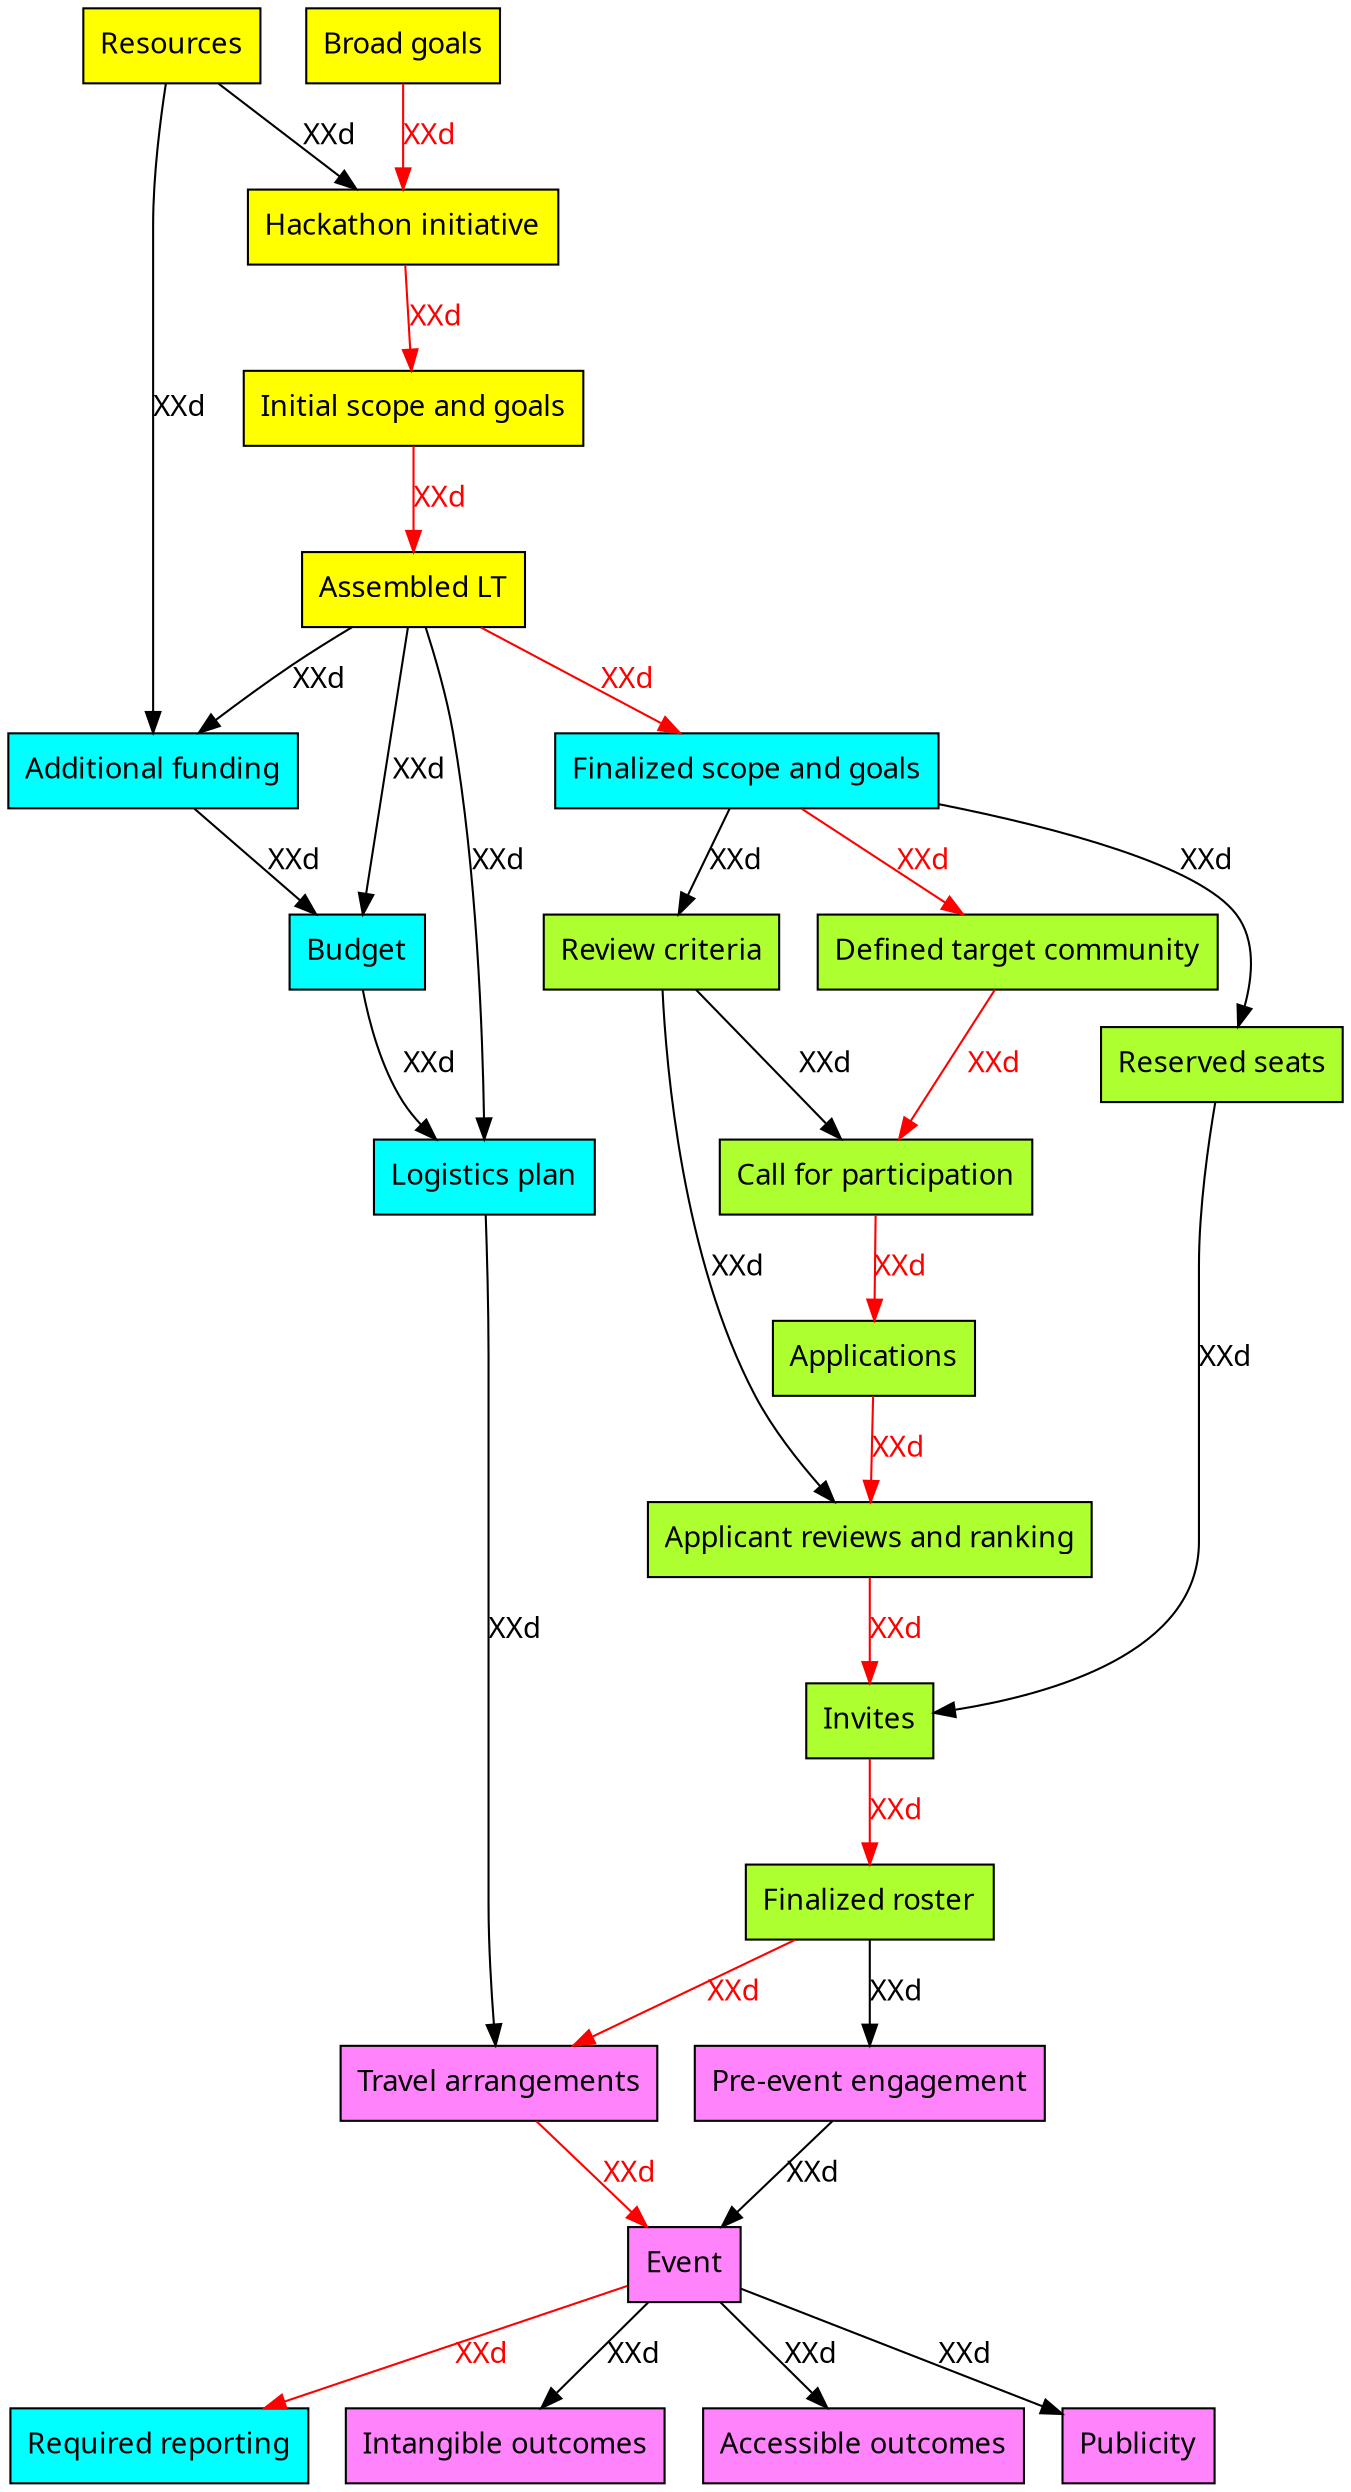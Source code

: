 digraph pert {
	node [ shape = box, style = filled, fontname = "Verdana" ];
	edge [ fontname = "Verdana" ];
	
	/* The following nodes are assumed to be the responsibility
	of the "instigators", i.e. the core team that precedes, and
	results in, a leadership team */
	subgraph instigators {
		node [fillcolor = yellow];
	
		"Broad goals"; // e.g. the goals of a research project that provides core funding
		"Resources"; // e.g. funding from a project under whose aegis the event is held
		"Hackathon initiative"; // the decision taken by instigators to organize a hackathon
		"Initial scope and goals"; // the scope and goals as perceived by the instigators
		"Assembled LT"; // a more or less finalized Leadership Team to organize the hackathon
	}
	
	/* The following nodes are assumed to be the responsibility
	of the leadership team */
	subgraph leadership_team {
		node [fillcolor = cyan];
	
		"Finalized scope and goals"; // the overarching scope and goals as perceived by the LT
		"Additional funding"; // any additionally acquired funding
		"Budget"; // the budget for the hackathon, potentially covering travel, catering, accommodation and venue
		"Logistics plan"; // planning for location, date, venue, travel, catering, accommodation
		"Required reporting"; // any reporting that is required by the funders
	}
	
	/* The following nodes are concerned with the recruitment 
	process. These are actually also the responsibility of the LT,
	but for the team being they are marked up differently */
	subgraph recruitment {
		node [fillcolor = greenyellow];

		"Reserved seats"; // a list of domain experts the LT want to invite
		"Defined target community"; // a list of potential participant types
		"Review criteria"; // set of criteria by which applicants are reviewed and ranked
		"Call for participation"; // a widely circulated invitation to apply for participation
		"Applications"; // a set of completed applications, e.g. forms / email responses
		"Applicant reviews and ranking"; // reviews and ensuing ranking of applicants
		"Invites"; // invitations to domain experts and positively reviewed applicants
		"Finalized roster"; // the final list of participants
	}
	
	/* The following nodes are the responsibility of all involved:
	the LT and the participants */
	subgraph everyone {
		node [fillcolor = orchid1];
	
		"Pre-event engagement"; // online interactions to refine scope and goals and expectation management
		"Travel arrangements"; // participant travel and accommodation 
		"Event"; // the hackathon itself
		"Intangible outcomes"; // e.g. strengthened community, knowledge transfer
		"Accessible outcomes"; // e.g. publications, proposals, code
		"Publicity"; // e.g. social media, newsletters, hackathon proceedings
	}
	
	/* The following edges are assumed to constitute the "critical 
	path". As a TODO item, a specification of the time needed to achieve
	each milestone in this graph would allow us to compute the actual
	critical path and validate the following, subjective, assignments
	to the critical path */
	edge [color = red fontcolor = red];
	
	"Broad goals" -> "Hackathon initiative" [ label = "XXd" ];
	"Hackathon initiative" -> "Initial scope and goals" [ label = "XXd" ];
	"Initial scope and goals" -> "Assembled LT" [ label = "XXd" ];
	"Assembled LT" -> "Finalized scope and goals" [ label = "XXd" ];
	"Finalized scope and goals" -> "Defined target community" [ label = "XXd" ];
	"Defined target community" -> "Call for participation" [ label = "XXd" ];
	"Call for participation" -> "Applications" [ label = "XXd" ];
	"Applications" -> "Applicant reviews and ranking" [ label = "XXd" ];
	"Applicant reviews and ranking" -> "Invites" [ label = "XXd" ];
	"Invites" -> "Finalized roster" [ label = "XXd" ];
	"Finalized roster" -> "Travel arrangements" [ label = "XXd" ];
	"Travel arrangements" -> "Event" [ label = "XXd" ];
	"Event" -> "Required reporting" [ label = "XXd" ];
	
	/* These edges do not belong to the critical path. This doesn't mean
	they're somehow less important, just that they don't participate in the
	longest dependency chain. */
	edge [color = black fontcolor = black];
	
	"Resources" -> "Hackathon initiative" [ label = "XXd" ];
	"Resources" -> "Additional funding" [ label = "XXd" ];
	"Additional funding" -> "Budget" [ label = "XXd" ];
	"Budget" -> "Logistics plan" [ label = "XXd" ];
	"Logistics plan" -> "Travel arrangements" [ label = "XXd" ];
	"Finalized scope and goals" -> "Reserved seats" [ label = "XXd" ];
	"Finalized scope and goals" -> "Review criteria" [ label = "XXd" ];
	"Review criteria" -> "Applicant reviews and ranking" [ label = "XXd" ];	
	"Review criteria" -> "Call for participation" [ label = "XXd" ];
	"Reserved seats" -> "Invites" [ label = "XXd" ];
	"Finalized roster" -> "Pre-event engagement" [ label = "XXd" ];
	"Pre-event engagement" -> "Event" [ label = "XXd" ];
	"Event" -> "Intangible outcomes" [ label = "XXd" ];
	"Event" -> "Accessible outcomes" [ label = "XXd" ];
	"Event" -> "Publicity" [ label = "XXd" ];
	"Assembled LT" -> "Additional funding" [ label = "XXd" ];
	"Assembled LT" -> "Budget" [ label = "XXd" ];
	"Assembled LT" -> "Logistics plan" [ label = "XXd" ];
}